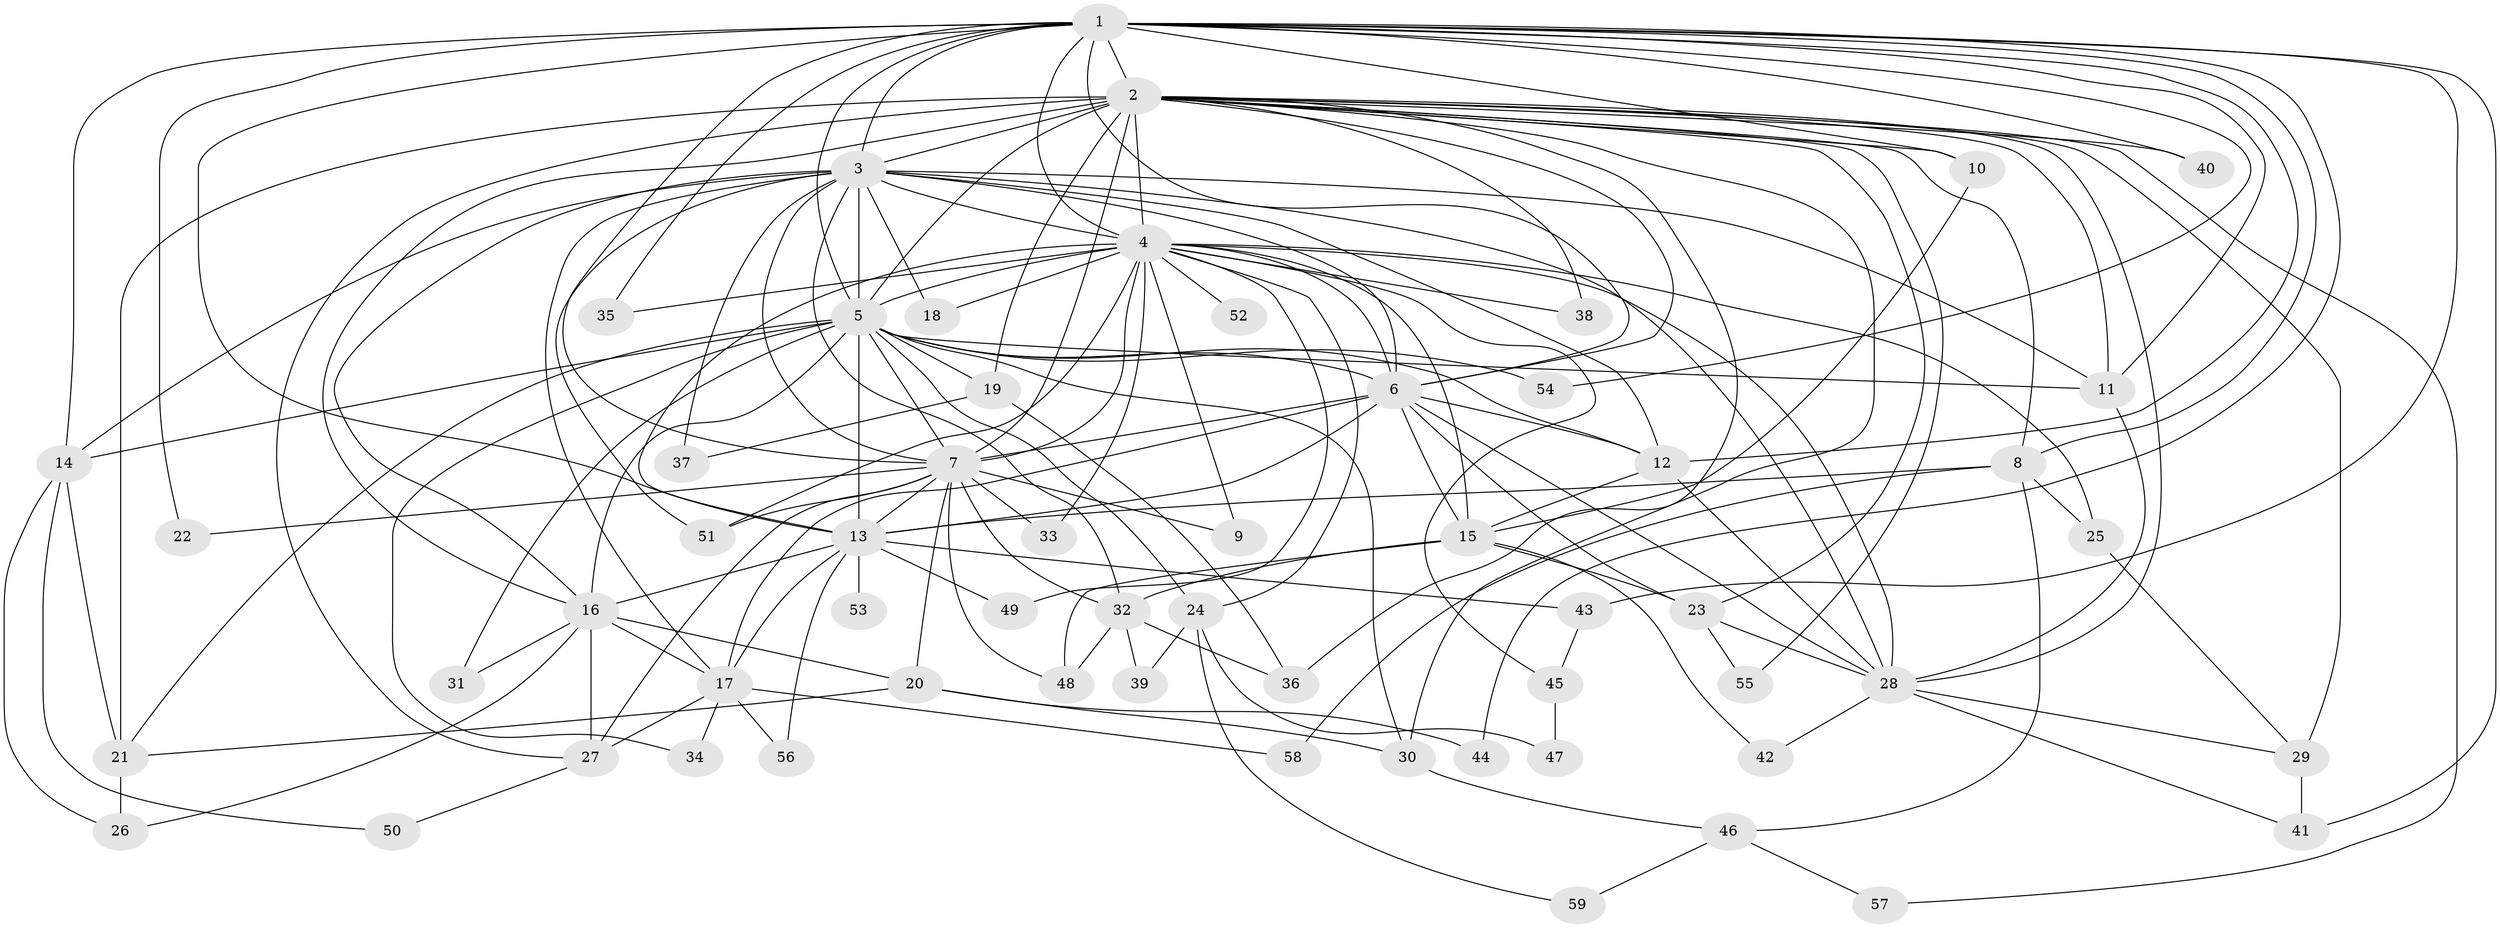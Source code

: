 // original degree distribution, {25: 0.02564102564102564, 22: 0.017094017094017096, 16: 0.008547008547008548, 20: 0.017094017094017096, 24: 0.008547008547008548, 19: 0.008547008547008548, 6: 0.02564102564102564, 2: 0.5213675213675214, 3: 0.21367521367521367, 5: 0.042735042735042736, 4: 0.09401709401709402, 8: 0.017094017094017096}
// Generated by graph-tools (version 1.1) at 2025/35/03/09/25 02:35:09]
// undirected, 59 vertices, 156 edges
graph export_dot {
graph [start="1"]
  node [color=gray90,style=filled];
  1;
  2;
  3;
  4;
  5;
  6;
  7;
  8;
  9;
  10;
  11;
  12;
  13;
  14;
  15;
  16;
  17;
  18;
  19;
  20;
  21;
  22;
  23;
  24;
  25;
  26;
  27;
  28;
  29;
  30;
  31;
  32;
  33;
  34;
  35;
  36;
  37;
  38;
  39;
  40;
  41;
  42;
  43;
  44;
  45;
  46;
  47;
  48;
  49;
  50;
  51;
  52;
  53;
  54;
  55;
  56;
  57;
  58;
  59;
  1 -- 2 [weight=2.0];
  1 -- 3 [weight=2.0];
  1 -- 4 [weight=1.0];
  1 -- 5 [weight=3.0];
  1 -- 6 [weight=1.0];
  1 -- 7 [weight=1.0];
  1 -- 8 [weight=1.0];
  1 -- 10 [weight=1.0];
  1 -- 11 [weight=2.0];
  1 -- 12 [weight=1.0];
  1 -- 13 [weight=1.0];
  1 -- 14 [weight=1.0];
  1 -- 22 [weight=1.0];
  1 -- 35 [weight=1.0];
  1 -- 40 [weight=1.0];
  1 -- 41 [weight=1.0];
  1 -- 43 [weight=1.0];
  1 -- 44 [weight=1.0];
  1 -- 54 [weight=1.0];
  2 -- 3 [weight=4.0];
  2 -- 4 [weight=2.0];
  2 -- 5 [weight=4.0];
  2 -- 6 [weight=2.0];
  2 -- 7 [weight=2.0];
  2 -- 8 [weight=1.0];
  2 -- 10 [weight=1.0];
  2 -- 11 [weight=1.0];
  2 -- 16 [weight=1.0];
  2 -- 19 [weight=1.0];
  2 -- 21 [weight=2.0];
  2 -- 23 [weight=1.0];
  2 -- 27 [weight=1.0];
  2 -- 28 [weight=1.0];
  2 -- 29 [weight=1.0];
  2 -- 30 [weight=2.0];
  2 -- 36 [weight=1.0];
  2 -- 38 [weight=1.0];
  2 -- 40 [weight=1.0];
  2 -- 55 [weight=1.0];
  2 -- 57 [weight=1.0];
  3 -- 4 [weight=2.0];
  3 -- 5 [weight=4.0];
  3 -- 6 [weight=3.0];
  3 -- 7 [weight=2.0];
  3 -- 11 [weight=5.0];
  3 -- 12 [weight=4.0];
  3 -- 14 [weight=1.0];
  3 -- 16 [weight=1.0];
  3 -- 17 [weight=1.0];
  3 -- 18 [weight=2.0];
  3 -- 28 [weight=1.0];
  3 -- 32 [weight=2.0];
  3 -- 37 [weight=3.0];
  3 -- 51 [weight=1.0];
  4 -- 5 [weight=4.0];
  4 -- 6 [weight=1.0];
  4 -- 7 [weight=1.0];
  4 -- 9 [weight=1.0];
  4 -- 13 [weight=1.0];
  4 -- 15 [weight=1.0];
  4 -- 18 [weight=1.0];
  4 -- 24 [weight=1.0];
  4 -- 25 [weight=1.0];
  4 -- 28 [weight=1.0];
  4 -- 33 [weight=1.0];
  4 -- 35 [weight=1.0];
  4 -- 38 [weight=1.0];
  4 -- 45 [weight=1.0];
  4 -- 49 [weight=1.0];
  4 -- 51 [weight=1.0];
  4 -- 52 [weight=1.0];
  5 -- 6 [weight=3.0];
  5 -- 7 [weight=3.0];
  5 -- 11 [weight=1.0];
  5 -- 12 [weight=1.0];
  5 -- 13 [weight=12.0];
  5 -- 14 [weight=1.0];
  5 -- 16 [weight=2.0];
  5 -- 19 [weight=1.0];
  5 -- 21 [weight=1.0];
  5 -- 24 [weight=1.0];
  5 -- 30 [weight=1.0];
  5 -- 31 [weight=1.0];
  5 -- 34 [weight=1.0];
  5 -- 54 [weight=1.0];
  6 -- 7 [weight=1.0];
  6 -- 12 [weight=1.0];
  6 -- 13 [weight=2.0];
  6 -- 15 [weight=1.0];
  6 -- 17 [weight=2.0];
  6 -- 23 [weight=3.0];
  6 -- 28 [weight=1.0];
  7 -- 9 [weight=1.0];
  7 -- 13 [weight=1.0];
  7 -- 20 [weight=1.0];
  7 -- 22 [weight=1.0];
  7 -- 27 [weight=1.0];
  7 -- 32 [weight=1.0];
  7 -- 33 [weight=1.0];
  7 -- 48 [weight=1.0];
  7 -- 51 [weight=1.0];
  8 -- 13 [weight=1.0];
  8 -- 25 [weight=1.0];
  8 -- 46 [weight=1.0];
  8 -- 58 [weight=1.0];
  10 -- 15 [weight=1.0];
  11 -- 28 [weight=1.0];
  12 -- 15 [weight=1.0];
  12 -- 28 [weight=1.0];
  13 -- 16 [weight=1.0];
  13 -- 17 [weight=1.0];
  13 -- 43 [weight=1.0];
  13 -- 49 [weight=1.0];
  13 -- 53 [weight=2.0];
  13 -- 56 [weight=1.0];
  14 -- 21 [weight=1.0];
  14 -- 26 [weight=1.0];
  14 -- 50 [weight=1.0];
  15 -- 23 [weight=1.0];
  15 -- 32 [weight=1.0];
  15 -- 42 [weight=1.0];
  15 -- 48 [weight=1.0];
  16 -- 17 [weight=1.0];
  16 -- 20 [weight=1.0];
  16 -- 26 [weight=1.0];
  16 -- 27 [weight=1.0];
  16 -- 31 [weight=1.0];
  17 -- 27 [weight=1.0];
  17 -- 34 [weight=1.0];
  17 -- 56 [weight=1.0];
  17 -- 58 [weight=1.0];
  19 -- 36 [weight=1.0];
  19 -- 37 [weight=1.0];
  20 -- 21 [weight=1.0];
  20 -- 30 [weight=1.0];
  20 -- 44 [weight=1.0];
  21 -- 26 [weight=1.0];
  23 -- 28 [weight=1.0];
  23 -- 55 [weight=1.0];
  24 -- 39 [weight=1.0];
  24 -- 47 [weight=1.0];
  24 -- 59 [weight=1.0];
  25 -- 29 [weight=1.0];
  27 -- 50 [weight=1.0];
  28 -- 29 [weight=1.0];
  28 -- 41 [weight=1.0];
  28 -- 42 [weight=1.0];
  29 -- 41 [weight=1.0];
  30 -- 46 [weight=1.0];
  32 -- 36 [weight=1.0];
  32 -- 39 [weight=1.0];
  32 -- 48 [weight=1.0];
  43 -- 45 [weight=1.0];
  45 -- 47 [weight=1.0];
  46 -- 57 [weight=1.0];
  46 -- 59 [weight=1.0];
}
